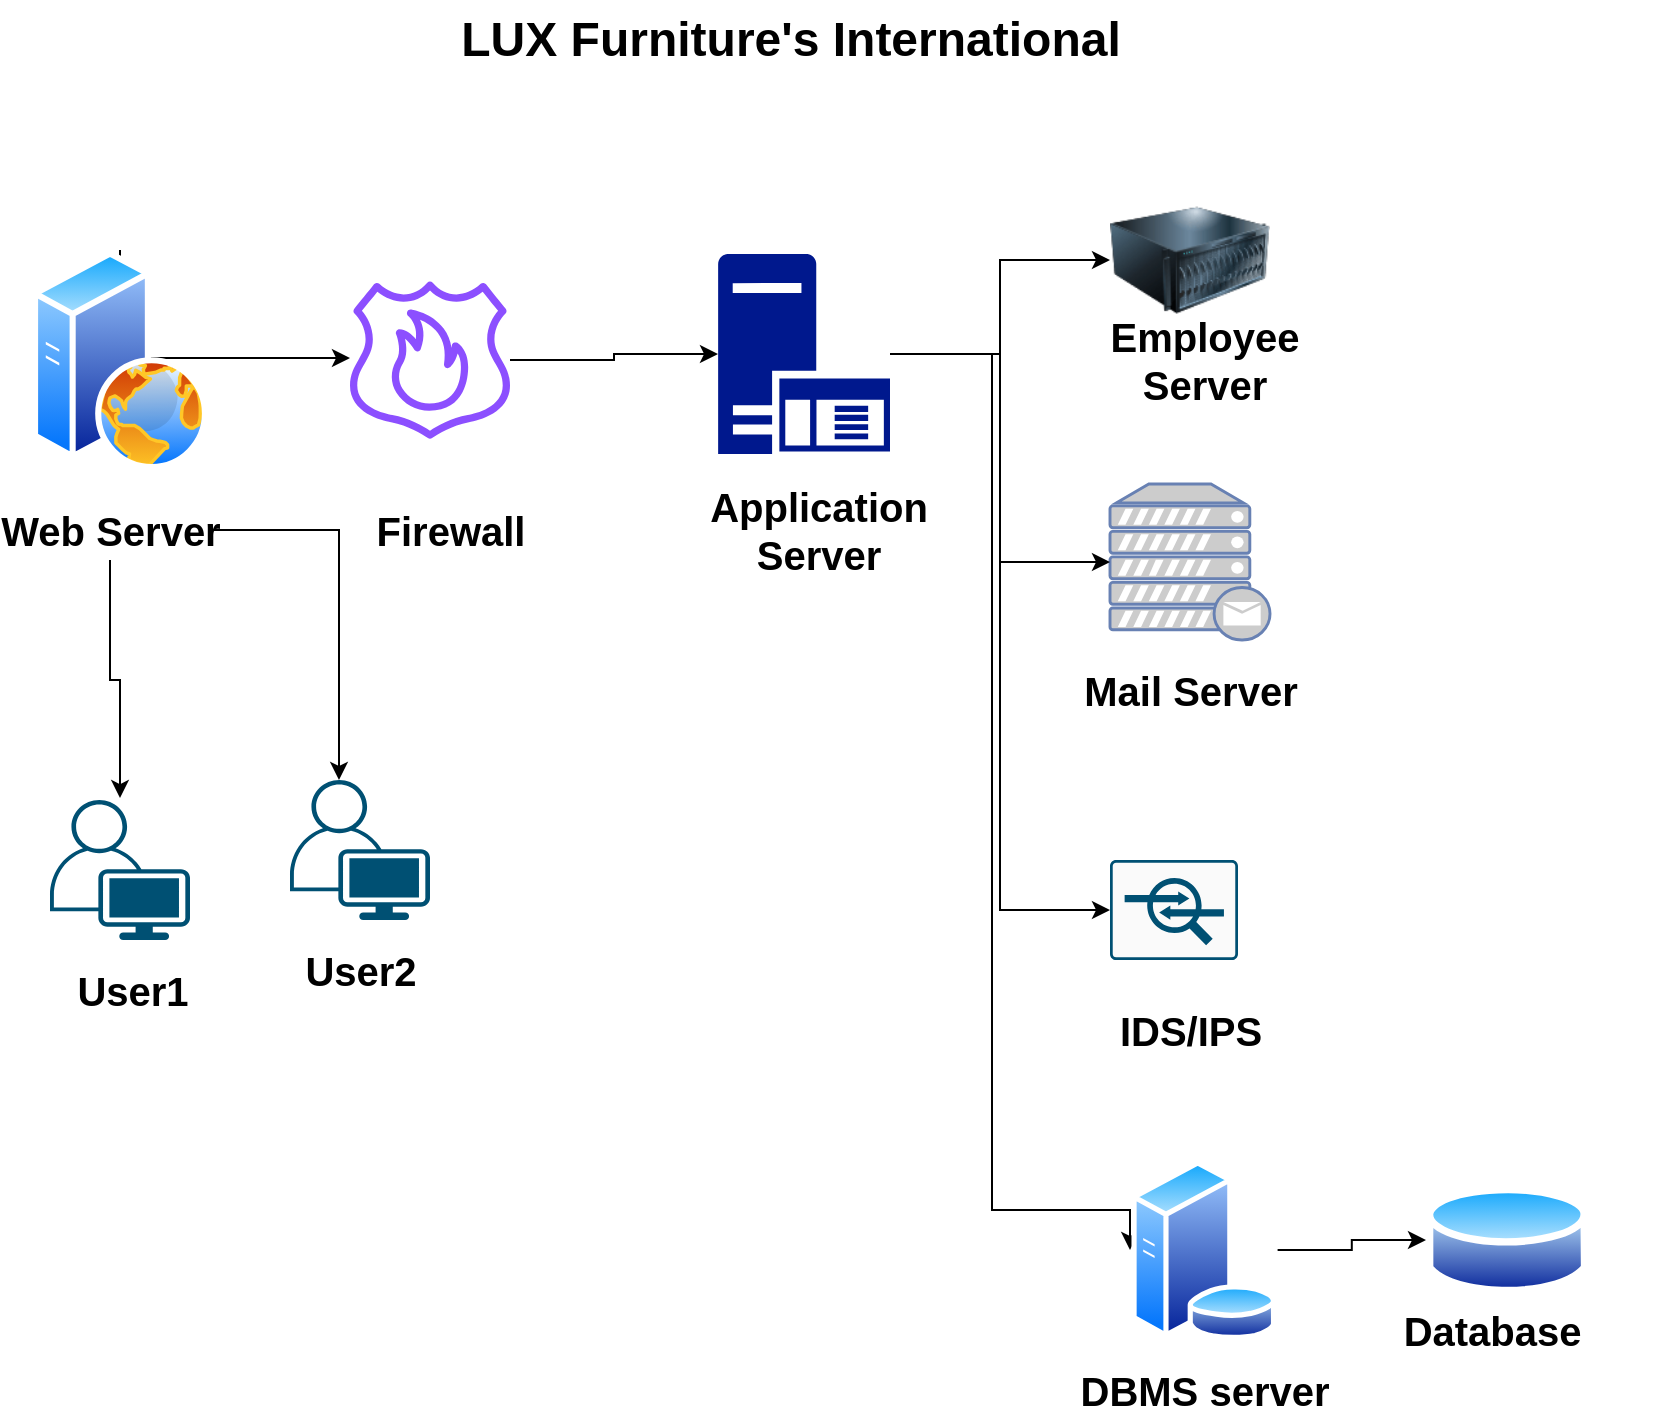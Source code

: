 <mxfile version="22.0.8" type="github">
  <diagram name="Page-1" id="pi_6hTvcDj-W9Jash9s9">
    <mxGraphModel dx="1434" dy="772" grid="1" gridSize="10" guides="1" tooltips="1" connect="1" arrows="1" fold="1" page="1" pageScale="1" pageWidth="850" pageHeight="1100" math="0" shadow="0">
      <root>
        <mxCell id="0" />
        <mxCell id="1" parent="0" />
        <mxCell id="hq8yoCX4duXWKbKZAwNM-1" value="LUX Furniture&#39;s International" style="text;strokeColor=none;fillColor=none;html=1;fontSize=24;fontStyle=1;verticalAlign=middle;align=center;" vertex="1" parent="1">
          <mxGeometry x="360" width="100" height="40" as="geometry" />
        </mxCell>
        <mxCell id="hq8yoCX4duXWKbKZAwNM-3" value="" style="sketch=0;outlineConnect=0;fontColor=#232F3E;gradientColor=none;fillColor=#8C4FFF;strokeColor=none;dashed=0;verticalLabelPosition=bottom;verticalAlign=top;align=center;html=1;fontSize=12;fontStyle=0;aspect=fixed;pointerEvents=1;shape=mxgraph.aws4.route_53_resolver_dns_firewall;" vertex="1" parent="1">
          <mxGeometry x="190" y="140" width="80" height="80" as="geometry" />
        </mxCell>
        <mxCell id="hq8yoCX4duXWKbKZAwNM-15" style="edgeStyle=orthogonalEdgeStyle;rounded=0;orthogonalLoop=1;jettySize=auto;html=1;" edge="1" parent="1" source="hq8yoCX4duXWKbKZAwNM-4" target="hq8yoCX4duXWKbKZAwNM-6">
          <mxGeometry relative="1" as="geometry" />
        </mxCell>
        <mxCell id="hq8yoCX4duXWKbKZAwNM-17" style="edgeStyle=orthogonalEdgeStyle;rounded=0;orthogonalLoop=1;jettySize=auto;html=1;entryX=0;entryY=0.5;entryDx=0;entryDy=0;" edge="1" parent="1" source="hq8yoCX4duXWKbKZAwNM-4" target="hq8yoCX4duXWKbKZAwNM-9">
          <mxGeometry relative="1" as="geometry">
            <mxPoint x="510" y="550" as="targetPoint" />
            <Array as="points">
              <mxPoint x="511" y="177" />
              <mxPoint x="511" y="605" />
            </Array>
          </mxGeometry>
        </mxCell>
        <mxCell id="hq8yoCX4duXWKbKZAwNM-4" value="" style="sketch=0;aspect=fixed;pointerEvents=1;shadow=0;dashed=0;html=1;strokeColor=none;labelPosition=center;verticalLabelPosition=bottom;verticalAlign=top;align=center;fillColor=#00188D;shape=mxgraph.mscae.enterprise.application_server" vertex="1" parent="1">
          <mxGeometry x="374" y="127" width="86" height="100" as="geometry" />
        </mxCell>
        <mxCell id="hq8yoCX4duXWKbKZAwNM-5" value="" style="fontColor=#0066CC;verticalAlign=top;verticalLabelPosition=bottom;labelPosition=center;align=center;html=1;outlineConnect=0;fillColor=#CCCCCC;strokeColor=#6881B3;gradientColor=none;gradientDirection=north;strokeWidth=2;shape=mxgraph.networks.mail_server;" vertex="1" parent="1">
          <mxGeometry x="570" y="242" width="80" height="78" as="geometry" />
        </mxCell>
        <mxCell id="hq8yoCX4duXWKbKZAwNM-6" value="" style="image;html=1;image=img/lib/clip_art/computers/Server_128x128.png" vertex="1" parent="1">
          <mxGeometry x="570" y="90" width="80" height="80" as="geometry" />
        </mxCell>
        <mxCell id="hq8yoCX4duXWKbKZAwNM-8" value="" style="image;aspect=fixed;perimeter=ellipsePerimeter;html=1;align=center;shadow=0;dashed=0;spacingTop=3;image=img/lib/active_directory/database.svg;" vertex="1" parent="1">
          <mxGeometry x="728" y="590" width="81.08" height="60" as="geometry" />
        </mxCell>
        <mxCell id="hq8yoCX4duXWKbKZAwNM-18" style="edgeStyle=orthogonalEdgeStyle;rounded=0;orthogonalLoop=1;jettySize=auto;html=1;entryX=0;entryY=0.5;entryDx=0;entryDy=0;" edge="1" parent="1" source="hq8yoCX4duXWKbKZAwNM-9" target="hq8yoCX4duXWKbKZAwNM-8">
          <mxGeometry relative="1" as="geometry" />
        </mxCell>
        <mxCell id="hq8yoCX4duXWKbKZAwNM-9" value="" style="image;aspect=fixed;perimeter=ellipsePerimeter;html=1;align=center;shadow=0;dashed=0;spacingTop=3;image=img/lib/active_directory/database_server.svg;" vertex="1" parent="1">
          <mxGeometry x="580" y="580" width="73.8" height="90" as="geometry" />
        </mxCell>
        <mxCell id="hq8yoCX4duXWKbKZAwNM-12" style="edgeStyle=orthogonalEdgeStyle;rounded=0;orthogonalLoop=1;jettySize=auto;html=1;exitX=0.5;exitY=0;exitDx=0;exitDy=0;" edge="1" parent="1" source="hq8yoCX4duXWKbKZAwNM-10" target="hq8yoCX4duXWKbKZAwNM-3">
          <mxGeometry relative="1" as="geometry">
            <mxPoint x="70" y="80" as="targetPoint" />
            <Array as="points">
              <mxPoint x="71" y="170" />
              <mxPoint x="71" y="179" />
            </Array>
          </mxGeometry>
        </mxCell>
        <mxCell id="hq8yoCX4duXWKbKZAwNM-10" value="" style="image;aspect=fixed;perimeter=ellipsePerimeter;html=1;align=center;shadow=0;dashed=0;spacingTop=3;image=img/lib/active_directory/web_server.svg;imageBorder=none;" vertex="1" parent="1">
          <mxGeometry x="31" y="125" width="88" height="110" as="geometry" />
        </mxCell>
        <mxCell id="hq8yoCX4duXWKbKZAwNM-11" value="" style="sketch=0;points=[[0.015,0.015,0],[0.985,0.015,0],[0.985,0.985,0],[0.015,0.985,0],[0.25,0,0],[0.5,0,0],[0.75,0,0],[1,0.25,0],[1,0.5,0],[1,0.75,0],[0.75,1,0],[0.5,1,0],[0.25,1,0],[0,0.75,0],[0,0.5,0],[0,0.25,0]];verticalLabelPosition=bottom;html=1;verticalAlign=top;aspect=fixed;align=center;pointerEvents=1;shape=mxgraph.cisco19.rect;prIcon=ips_ids;fillColor=#FAFAFA;strokeColor=#005073;" vertex="1" parent="1">
          <mxGeometry x="570" y="430" width="64" height="50" as="geometry" />
        </mxCell>
        <mxCell id="hq8yoCX4duXWKbKZAwNM-13" style="edgeStyle=orthogonalEdgeStyle;rounded=0;orthogonalLoop=1;jettySize=auto;html=1;entryX=0;entryY=0.5;entryDx=0;entryDy=0;entryPerimeter=0;" edge="1" parent="1" source="hq8yoCX4duXWKbKZAwNM-3" target="hq8yoCX4duXWKbKZAwNM-4">
          <mxGeometry relative="1" as="geometry" />
        </mxCell>
        <mxCell id="hq8yoCX4duXWKbKZAwNM-14" style="edgeStyle=orthogonalEdgeStyle;rounded=0;orthogonalLoop=1;jettySize=auto;html=1;entryX=0;entryY=0.5;entryDx=0;entryDy=0;entryPerimeter=0;" edge="1" parent="1" source="hq8yoCX4duXWKbKZAwNM-4" target="hq8yoCX4duXWKbKZAwNM-5">
          <mxGeometry relative="1" as="geometry" />
        </mxCell>
        <mxCell id="hq8yoCX4duXWKbKZAwNM-16" style="edgeStyle=orthogonalEdgeStyle;rounded=0;orthogonalLoop=1;jettySize=auto;html=1;entryX=0;entryY=0.5;entryDx=0;entryDy=0;entryPerimeter=0;" edge="1" parent="1" source="hq8yoCX4duXWKbKZAwNM-4" target="hq8yoCX4duXWKbKZAwNM-11">
          <mxGeometry relative="1" as="geometry" />
        </mxCell>
        <mxCell id="hq8yoCX4duXWKbKZAwNM-19" value="Web Server" style="text;strokeColor=none;fillColor=none;html=1;fontSize=20;fontStyle=1;verticalAlign=middle;align=center;" vertex="1" parent="1">
          <mxGeometry x="20" y="250" width="100" height="30" as="geometry" />
        </mxCell>
        <mxCell id="hq8yoCX4duXWKbKZAwNM-20" value="Firewall" style="text;strokeColor=none;fillColor=none;html=1;fontSize=20;fontStyle=1;verticalAlign=middle;align=center;" vertex="1" parent="1">
          <mxGeometry x="190" y="250" width="100" height="30" as="geometry" />
        </mxCell>
        <mxCell id="hq8yoCX4duXWKbKZAwNM-21" value="Application&lt;br&gt;Server" style="text;strokeColor=none;fillColor=none;html=1;fontSize=20;fontStyle=1;verticalAlign=middle;align=center;" vertex="1" parent="1">
          <mxGeometry x="374" y="250" width="100" height="30" as="geometry" />
        </mxCell>
        <mxCell id="hq8yoCX4duXWKbKZAwNM-22" value="Employee&lt;br&gt;Server" style="text;strokeColor=none;fillColor=none;html=1;fontSize=20;fontStyle=1;verticalAlign=middle;align=center;" vertex="1" parent="1">
          <mxGeometry x="566.9" y="165" width="100" height="30" as="geometry" />
        </mxCell>
        <mxCell id="hq8yoCX4duXWKbKZAwNM-23" value="Mail Server" style="text;strokeColor=none;fillColor=none;html=1;fontSize=20;fontStyle=1;verticalAlign=middle;align=center;" vertex="1" parent="1">
          <mxGeometry x="560" y="330" width="100" height="30" as="geometry" />
        </mxCell>
        <mxCell id="hq8yoCX4duXWKbKZAwNM-24" value="IDS/IPS" style="text;strokeColor=none;fillColor=none;html=1;fontSize=20;fontStyle=1;verticalAlign=middle;align=center;" vertex="1" parent="1">
          <mxGeometry x="560" y="500" width="100" height="30" as="geometry" />
        </mxCell>
        <mxCell id="hq8yoCX4duXWKbKZAwNM-25" value="DBMS server" style="text;strokeColor=none;fillColor=none;html=1;fontSize=20;fontStyle=1;verticalAlign=middle;align=center;" vertex="1" parent="1">
          <mxGeometry x="566.9" y="680" width="100" height="30" as="geometry" />
        </mxCell>
        <mxCell id="hq8yoCX4duXWKbKZAwNM-26" value="Database&lt;span style=&quot;white-space: pre;&quot;&gt;&#x9;&lt;/span&gt;" style="text;strokeColor=none;fillColor=none;html=1;fontSize=20;fontStyle=1;verticalAlign=middle;align=center;" vertex="1" parent="1">
          <mxGeometry x="772.62" y="650" width="20.38" height="30" as="geometry" />
        </mxCell>
        <mxCell id="hq8yoCX4duXWKbKZAwNM-28" value="" style="points=[[0.35,0,0],[0.98,0.51,0],[1,0.71,0],[0.67,1,0],[0,0.795,0],[0,0.65,0]];verticalLabelPosition=bottom;sketch=0;html=1;verticalAlign=top;aspect=fixed;align=center;pointerEvents=1;shape=mxgraph.cisco19.user;fillColor=#005073;strokeColor=none;" vertex="1" parent="1">
          <mxGeometry x="40" y="400" width="70" height="70" as="geometry" />
        </mxCell>
        <mxCell id="hq8yoCX4duXWKbKZAwNM-29" value="" style="points=[[0.35,0,0],[0.98,0.51,0],[1,0.71,0],[0.67,1,0],[0,0.795,0],[0,0.65,0]];verticalLabelPosition=bottom;sketch=0;html=1;verticalAlign=top;aspect=fixed;align=center;pointerEvents=1;shape=mxgraph.cisco19.user;fillColor=#005073;strokeColor=none;" vertex="1" parent="1">
          <mxGeometry x="160" y="390" width="70" height="70" as="geometry" />
        </mxCell>
        <mxCell id="hq8yoCX4duXWKbKZAwNM-30" style="edgeStyle=orthogonalEdgeStyle;rounded=0;orthogonalLoop=1;jettySize=auto;html=1;entryX=0.5;entryY=-0.014;entryDx=0;entryDy=0;entryPerimeter=0;" edge="1" parent="1" source="hq8yoCX4duXWKbKZAwNM-19" target="hq8yoCX4duXWKbKZAwNM-28">
          <mxGeometry relative="1" as="geometry" />
        </mxCell>
        <mxCell id="hq8yoCX4duXWKbKZAwNM-31" style="edgeStyle=orthogonalEdgeStyle;rounded=0;orthogonalLoop=1;jettySize=auto;html=1;entryX=0.35;entryY=0;entryDx=0;entryDy=0;entryPerimeter=0;" edge="1" parent="1" source="hq8yoCX4duXWKbKZAwNM-19" target="hq8yoCX4duXWKbKZAwNM-29">
          <mxGeometry relative="1" as="geometry" />
        </mxCell>
        <mxCell id="hq8yoCX4duXWKbKZAwNM-32" value="User1" style="text;strokeColor=none;fillColor=none;html=1;fontSize=20;fontStyle=1;verticalAlign=middle;align=center;" vertex="1" parent="1">
          <mxGeometry x="31" y="480" width="100" height="30" as="geometry" />
        </mxCell>
        <mxCell id="hq8yoCX4duXWKbKZAwNM-33" value="User2" style="text;strokeColor=none;fillColor=none;html=1;fontSize=20;fontStyle=1;verticalAlign=middle;align=center;" vertex="1" parent="1">
          <mxGeometry x="145" y="470" width="100" height="30" as="geometry" />
        </mxCell>
      </root>
    </mxGraphModel>
  </diagram>
</mxfile>
